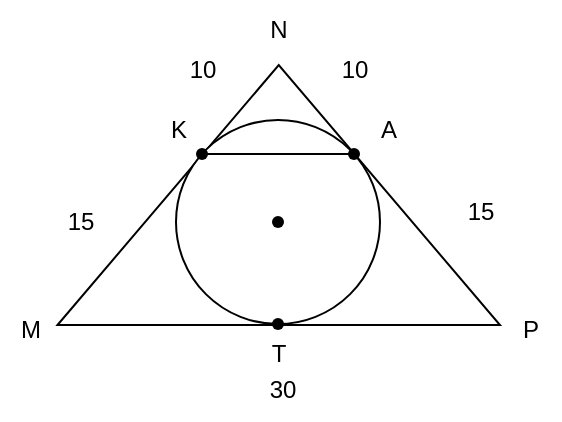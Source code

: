 <mxfile version="20.8.16" type="device"><diagram name="Page-1" id="yP3q83pDRI27SeyBJHbW"><mxGraphModel dx="484" dy="268" grid="1" gridSize="10" guides="1" tooltips="1" connect="1" arrows="1" fold="1" page="1" pageScale="1" pageWidth="827" pageHeight="1169" math="0" shadow="0"><root><mxCell id="0"/><mxCell id="1" parent="0"/><mxCell id="GNGAflzvjvonSfX6V8c4-3" value="M" style="text;html=1;align=center;verticalAlign=middle;resizable=0;points=[];autosize=1;strokeColor=none;fillColor=none;" vertex="1" parent="1"><mxGeometry x="220" y="380" width="30" height="30" as="geometry"/></mxCell><mxCell id="GNGAflzvjvonSfX6V8c4-4" value="N" style="text;html=1;align=center;verticalAlign=middle;resizable=0;points=[];autosize=1;strokeColor=none;fillColor=none;" vertex="1" parent="1"><mxGeometry x="344.37" y="230" width="30" height="30" as="geometry"/></mxCell><mxCell id="GNGAflzvjvonSfX6V8c4-5" value="P" style="text;html=1;align=center;verticalAlign=middle;resizable=0;points=[];autosize=1;strokeColor=none;fillColor=none;" vertex="1" parent="1"><mxGeometry x="470" y="380" width="30" height="30" as="geometry"/></mxCell><mxCell id="GNGAflzvjvonSfX6V8c4-12" value="" style="triangle;whiteSpace=wrap;html=1;rotation=-90;" vertex="1" parent="1"><mxGeometry x="294.37" y="216.88" width="130" height="221.25" as="geometry"/></mxCell><mxCell id="GNGAflzvjvonSfX6V8c4-13" value="" style="ellipse;whiteSpace=wrap;html=1;aspect=fixed;" vertex="1" parent="1"><mxGeometry x="308" y="290" width="102" height="102" as="geometry"/></mxCell><mxCell id="GNGAflzvjvonSfX6V8c4-14" value="" style="shape=waypoint;sketch=0;fillStyle=solid;size=6;pointerEvents=1;points=[];fillColor=none;resizable=0;rotatable=0;perimeter=centerPerimeter;snapToPoint=1;" vertex="1" parent="1"><mxGeometry x="387" y="297" width="20" height="20" as="geometry"/></mxCell><mxCell id="GNGAflzvjvonSfX6V8c4-15" value="" style="shape=waypoint;sketch=0;fillStyle=solid;size=6;pointerEvents=1;points=[];fillColor=none;resizable=0;rotatable=0;perimeter=centerPerimeter;snapToPoint=1;" vertex="1" parent="1"><mxGeometry x="311" y="297" width="20" height="20" as="geometry"/></mxCell><mxCell id="GNGAflzvjvonSfX6V8c4-16" value="15" style="text;html=1;align=center;verticalAlign=middle;resizable=0;points=[];autosize=1;strokeColor=none;fillColor=none;" vertex="1" parent="1"><mxGeometry x="240" y="326" width="40" height="30" as="geometry"/></mxCell><mxCell id="GNGAflzvjvonSfX6V8c4-18" value="K" style="text;html=1;align=center;verticalAlign=middle;resizable=0;points=[];autosize=1;strokeColor=none;fillColor=none;" vertex="1" parent="1"><mxGeometry x="294.37" y="280" width="30" height="30" as="geometry"/></mxCell><mxCell id="GNGAflzvjvonSfX6V8c4-19" value="10" style="text;html=1;align=center;verticalAlign=middle;resizable=0;points=[];autosize=1;strokeColor=none;fillColor=none;" vertex="1" parent="1"><mxGeometry x="301" y="250" width="40" height="30" as="geometry"/></mxCell><mxCell id="GNGAflzvjvonSfX6V8c4-20" value="A" style="text;html=1;align=center;verticalAlign=middle;resizable=0;points=[];autosize=1;strokeColor=none;fillColor=none;" vertex="1" parent="1"><mxGeometry x="399" y="280" width="30" height="30" as="geometry"/></mxCell><mxCell id="GNGAflzvjvonSfX6V8c4-21" value="" style="endArrow=none;html=1;rounded=0;" edge="1" parent="1" source="GNGAflzvjvonSfX6V8c4-14"><mxGeometry width="50" height="50" relative="1" as="geometry"><mxPoint x="430" y="330" as="sourcePoint"/><mxPoint x="320" y="307" as="targetPoint"/></mxGeometry></mxCell><mxCell id="GNGAflzvjvonSfX6V8c4-22" value="" style="shape=waypoint;sketch=0;fillStyle=solid;size=6;pointerEvents=1;points=[];fillColor=none;resizable=0;rotatable=0;perimeter=centerPerimeter;snapToPoint=1;" vertex="1" parent="1"><mxGeometry x="349" y="331" width="20" height="20" as="geometry"/></mxCell><mxCell id="GNGAflzvjvonSfX6V8c4-23" value="" style="shape=waypoint;sketch=0;fillStyle=solid;size=6;pointerEvents=1;points=[];fillColor=none;resizable=0;rotatable=0;perimeter=centerPerimeter;snapToPoint=1;" vertex="1" parent="1"><mxGeometry x="349" y="382" width="20" height="20" as="geometry"/></mxCell><mxCell id="GNGAflzvjvonSfX6V8c4-24" value="T" style="text;html=1;align=center;verticalAlign=middle;resizable=0;points=[];autosize=1;strokeColor=none;fillColor=none;" vertex="1" parent="1"><mxGeometry x="344.37" y="392" width="30" height="30" as="geometry"/></mxCell><mxCell id="GNGAflzvjvonSfX6V8c4-25" value="10" style="text;html=1;align=center;verticalAlign=middle;resizable=0;points=[];autosize=1;strokeColor=none;fillColor=none;" vertex="1" parent="1"><mxGeometry x="377" y="250" width="40" height="30" as="geometry"/></mxCell><mxCell id="GNGAflzvjvonSfX6V8c4-26" value="15" style="text;html=1;align=center;verticalAlign=middle;resizable=0;points=[];autosize=1;strokeColor=none;fillColor=none;" vertex="1" parent="1"><mxGeometry x="440" y="321" width="40" height="30" as="geometry"/></mxCell><mxCell id="GNGAflzvjvonSfX6V8c4-27" value="30" style="text;html=1;align=center;verticalAlign=middle;resizable=0;points=[];autosize=1;strokeColor=none;fillColor=none;" vertex="1" parent="1"><mxGeometry x="341" y="410" width="40" height="30" as="geometry"/></mxCell></root></mxGraphModel></diagram></mxfile>